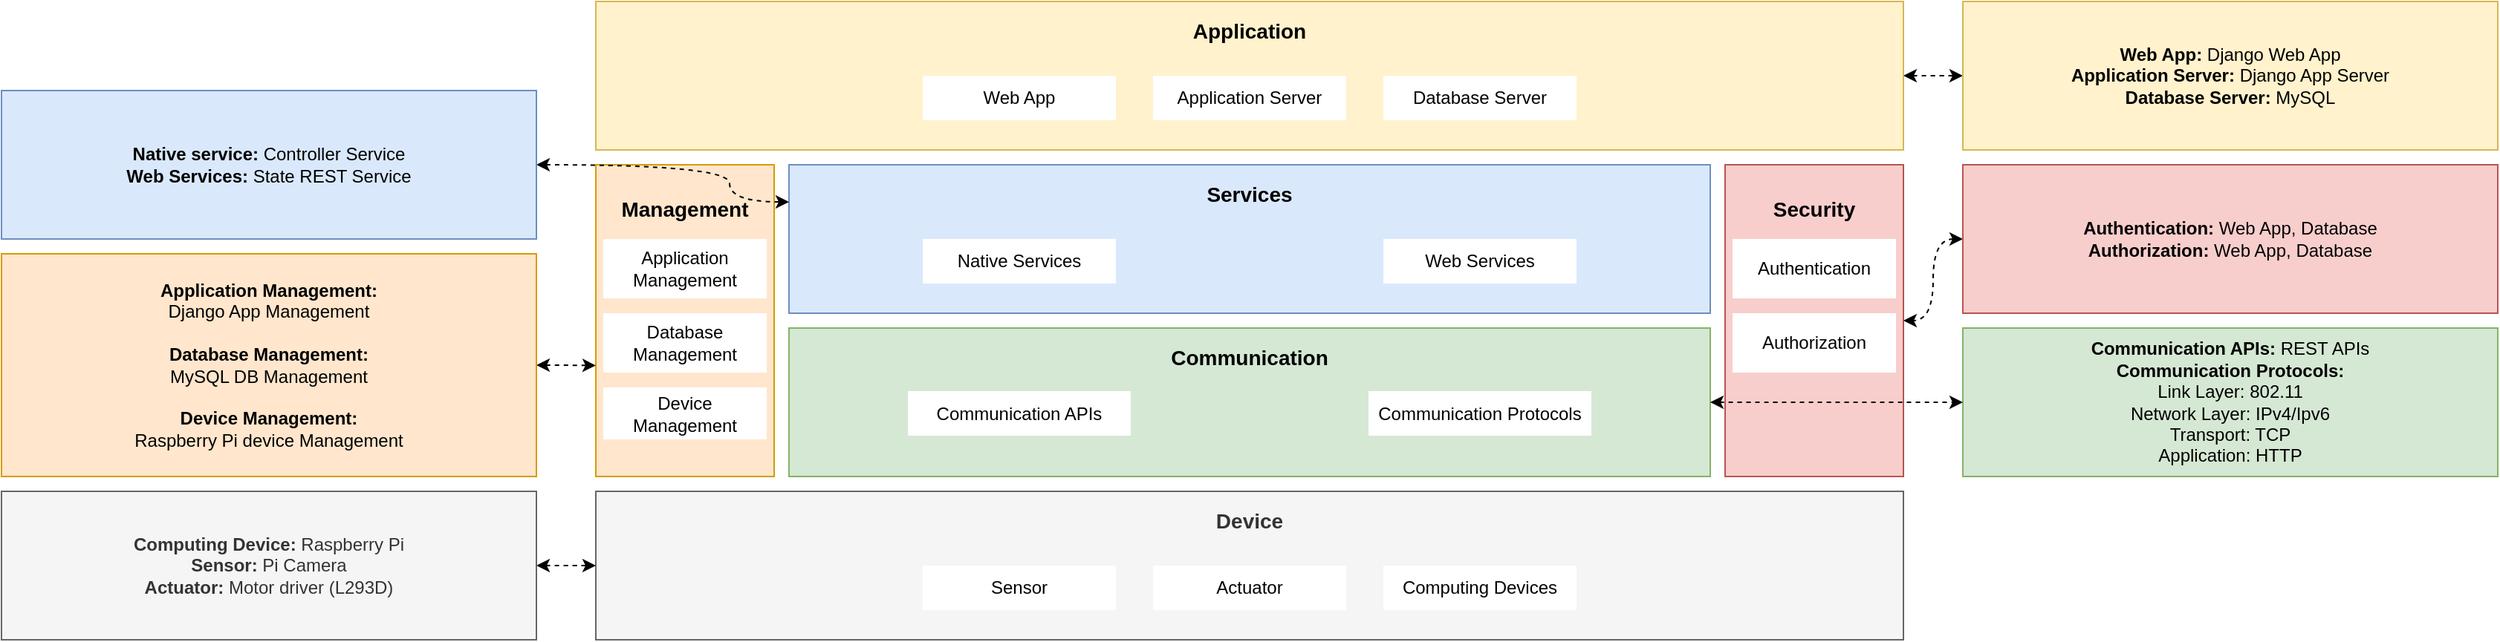 <mxfile version="14.0.5" type="device"><diagram id="dYNXsPNB0cwV_SisQfnJ" name="Page-1"><mxGraphModel dx="3114" dy="1098" grid="1" gridSize="10" guides="1" tooltips="1" connect="1" arrows="1" fold="1" page="1" pageScale="1" pageWidth="1169" pageHeight="827" math="0" shadow="0"><root><mxCell id="0"/><mxCell id="1" parent="0"/><mxCell id="WlDap_q2hX0l5WMHpESc-32" style="edgeStyle=orthogonalEdgeStyle;curved=1;rounded=0;orthogonalLoop=1;jettySize=auto;html=1;exitX=1;exitY=0.5;exitDx=0;exitDy=0;entryX=0;entryY=0.5;entryDx=0;entryDy=0;dashed=1;startArrow=classic;startFill=1;" edge="1" parent="1" source="WlDap_q2hX0l5WMHpESc-1" target="WlDap_q2hX0l5WMHpESc-22"><mxGeometry relative="1" as="geometry"/></mxCell><mxCell id="WlDap_q2hX0l5WMHpESc-1" value="&lt;b style=&quot;font-size: 14px;&quot;&gt;Application&lt;/b&gt;" style="rounded=0;whiteSpace=wrap;html=1;fillColor=#fff2cc;strokeColor=#d6b656;labelPosition=center;verticalLabelPosition=middle;align=center;verticalAlign=middle;spacingTop=0;spacingBottom=60;fontSize=14;" vertex="1" parent="1"><mxGeometry x="200" y="60" width="880" height="100" as="geometry"/></mxCell><mxCell id="WlDap_q2hX0l5WMHpESc-2" value="&lt;b&gt;&lt;font style=&quot;font-size: 14px&quot;&gt;Management&lt;/font&gt;&lt;/b&gt;" style="rounded=0;whiteSpace=wrap;html=1;fillColor=#ffe6cc;strokeColor=#d79b00;spacingBottom=150;" vertex="1" parent="1"><mxGeometry x="200" y="170" width="120" height="210" as="geometry"/></mxCell><mxCell id="WlDap_q2hX0l5WMHpESc-3" value="Services" style="rounded=0;whiteSpace=wrap;html=1;fillColor=#dae8fc;strokeColor=#6c8ebf;fontSize=14;fontStyle=1;spacingBottom=60;" vertex="1" parent="1"><mxGeometry x="330" y="170" width="620" height="100" as="geometry"/></mxCell><mxCell id="WlDap_q2hX0l5WMHpESc-4" value="Communication" style="rounded=0;whiteSpace=wrap;html=1;fillColor=#d5e8d4;strokeColor=#82b366;fontSize=14;fontStyle=1;spacingBottom=60;" vertex="1" parent="1"><mxGeometry x="330" y="280" width="620" height="100" as="geometry"/></mxCell><mxCell id="WlDap_q2hX0l5WMHpESc-5" value="Device" style="rounded=0;whiteSpace=wrap;html=1;fillColor=#f5f5f5;strokeColor=#666666;fontColor=#333333;fontSize=14;fontStyle=1;spacingBottom=60;" vertex="1" parent="1"><mxGeometry x="200" y="390" width="880" height="100" as="geometry"/></mxCell><mxCell id="WlDap_q2hX0l5WMHpESc-6" value="&lt;b&gt;&lt;font style=&quot;font-size: 14px&quot;&gt;Security&lt;/font&gt;&lt;/b&gt;" style="rounded=0;whiteSpace=wrap;html=1;fillColor=#f8cecc;strokeColor=#b85450;spacingBottom=150;" vertex="1" parent="1"><mxGeometry x="960" y="170" width="120" height="210" as="geometry"/></mxCell><mxCell id="WlDap_q2hX0l5WMHpESc-7" value="Web App" style="rounded=0;whiteSpace=wrap;html=1;strokeColor=none;" vertex="1" parent="1"><mxGeometry x="420" y="110" width="130" height="30" as="geometry"/></mxCell><mxCell id="WlDap_q2hX0l5WMHpESc-8" value="Application Server" style="rounded=0;whiteSpace=wrap;html=1;strokeColor=none;" vertex="1" parent="1"><mxGeometry x="575" y="110" width="130" height="30" as="geometry"/></mxCell><mxCell id="WlDap_q2hX0l5WMHpESc-9" value="Database Server" style="rounded=0;whiteSpace=wrap;html=1;strokeColor=none;" vertex="1" parent="1"><mxGeometry x="730" y="110" width="130" height="30" as="geometry"/></mxCell><mxCell id="WlDap_q2hX0l5WMHpESc-10" value="Application&lt;br&gt;Management" style="rounded=0;whiteSpace=wrap;html=1;strokeColor=none;" vertex="1" parent="1"><mxGeometry x="205" y="220" width="110" height="40" as="geometry"/></mxCell><mxCell id="WlDap_q2hX0l5WMHpESc-11" value="Database&lt;br&gt;Management" style="rounded=0;whiteSpace=wrap;html=1;strokeColor=none;" vertex="1" parent="1"><mxGeometry x="205" y="270" width="110" height="40" as="geometry"/></mxCell><mxCell id="WlDap_q2hX0l5WMHpESc-12" value="Device&lt;br&gt;Management" style="rounded=0;whiteSpace=wrap;html=1;strokeColor=none;" vertex="1" parent="1"><mxGeometry x="205" y="320" width="110" height="35" as="geometry"/></mxCell><mxCell id="WlDap_q2hX0l5WMHpESc-13" value="Authentication" style="rounded=0;whiteSpace=wrap;html=1;strokeColor=none;" vertex="1" parent="1"><mxGeometry x="965" y="220" width="110" height="40" as="geometry"/></mxCell><mxCell id="WlDap_q2hX0l5WMHpESc-14" value="Authorization" style="rounded=0;whiteSpace=wrap;html=1;strokeColor=none;" vertex="1" parent="1"><mxGeometry x="965" y="270" width="110" height="40" as="geometry"/></mxCell><mxCell id="WlDap_q2hX0l5WMHpESc-15" value="Native Services" style="rounded=0;whiteSpace=wrap;html=1;strokeColor=none;" vertex="1" parent="1"><mxGeometry x="420" y="220" width="130" height="30" as="geometry"/></mxCell><mxCell id="WlDap_q2hX0l5WMHpESc-16" value="Web Services" style="rounded=0;whiteSpace=wrap;html=1;strokeColor=none;" vertex="1" parent="1"><mxGeometry x="730" y="220" width="130" height="30" as="geometry"/></mxCell><mxCell id="WlDap_q2hX0l5WMHpESc-17" value="Communication APIs" style="rounded=0;whiteSpace=wrap;html=1;strokeColor=none;" vertex="1" parent="1"><mxGeometry x="410" y="322.5" width="150" height="30" as="geometry"/></mxCell><mxCell id="WlDap_q2hX0l5WMHpESc-18" value="Communication Protocols" style="rounded=0;whiteSpace=wrap;html=1;strokeColor=none;" vertex="1" parent="1"><mxGeometry x="720" y="322.5" width="150" height="30" as="geometry"/></mxCell><mxCell id="WlDap_q2hX0l5WMHpESc-19" value="Sensor" style="rounded=0;whiteSpace=wrap;html=1;strokeColor=none;" vertex="1" parent="1"><mxGeometry x="420" y="440" width="130" height="30" as="geometry"/></mxCell><mxCell id="WlDap_q2hX0l5WMHpESc-20" value="Actuator" style="rounded=0;whiteSpace=wrap;html=1;strokeColor=none;" vertex="1" parent="1"><mxGeometry x="575" y="440" width="130" height="30" as="geometry"/></mxCell><mxCell id="WlDap_q2hX0l5WMHpESc-21" value="Computing Devices" style="rounded=0;whiteSpace=wrap;html=1;strokeColor=none;" vertex="1" parent="1"><mxGeometry x="730" y="440" width="130" height="30" as="geometry"/></mxCell><mxCell id="WlDap_q2hX0l5WMHpESc-22" value="&lt;b&gt;Web App:&lt;/b&gt;&amp;nbsp;Django Web App&lt;br&gt;&lt;b&gt;Application Server: &lt;/b&gt;Django App Server&lt;br&gt;&lt;b&gt;Database Server: &lt;/b&gt;MySQL" style="rounded=0;whiteSpace=wrap;html=1;fillColor=#fff2cc;strokeColor=#d6b656;" vertex="1" parent="1"><mxGeometry x="1120" y="60" width="360" height="100" as="geometry"/></mxCell><mxCell id="WlDap_q2hX0l5WMHpESc-33" style="edgeStyle=orthogonalEdgeStyle;curved=1;rounded=0;orthogonalLoop=1;jettySize=auto;html=1;exitX=0;exitY=0.5;exitDx=0;exitDy=0;entryX=1;entryY=0.5;entryDx=0;entryDy=0;dashed=1;startArrow=classic;startFill=1;" edge="1" parent="1" source="WlDap_q2hX0l5WMHpESc-23" target="WlDap_q2hX0l5WMHpESc-6"><mxGeometry relative="1" as="geometry"/></mxCell><mxCell id="WlDap_q2hX0l5WMHpESc-23" value="&lt;b&gt;Authentication: &lt;/b&gt;Web App, Database&lt;br&gt;&lt;b&gt;Authorization: &lt;/b&gt;Web App, Database" style="rounded=0;whiteSpace=wrap;html=1;fillColor=#f8cecc;strokeColor=#b85450;" vertex="1" parent="1"><mxGeometry x="1120" y="170" width="360" height="100" as="geometry"/></mxCell><mxCell id="WlDap_q2hX0l5WMHpESc-24" value="&lt;b&gt;Communication APIs:&lt;/b&gt;&amp;nbsp;REST APIs&lt;br&gt;&lt;b&gt;Communication Protocols:&lt;/b&gt;&lt;br&gt;Link Layer: 802.11&lt;br&gt;Network Layer: IPv4/Ipv6&lt;br&gt;Transport: TCP&lt;br&gt;Application: HTTP" style="rounded=0;whiteSpace=wrap;html=1;fillColor=#d5e8d4;strokeColor=#82b366;" vertex="1" parent="1"><mxGeometry x="1120" y="280" width="360" height="100" as="geometry"/></mxCell><mxCell id="WlDap_q2hX0l5WMHpESc-29" style="edgeStyle=orthogonalEdgeStyle;curved=1;rounded=0;orthogonalLoop=1;jettySize=auto;html=1;exitX=1;exitY=0.5;exitDx=0;exitDy=0;entryX=0;entryY=0.25;entryDx=0;entryDy=0;dashed=1;startArrow=classic;startFill=1;" edge="1" parent="1" source="WlDap_q2hX0l5WMHpESc-25" target="WlDap_q2hX0l5WMHpESc-3"><mxGeometry relative="1" as="geometry"><Array as="points"><mxPoint x="290" y="170"/><mxPoint x="290" y="195"/></Array></mxGeometry></mxCell><mxCell id="WlDap_q2hX0l5WMHpESc-25" value="&lt;b&gt;Native service: &lt;/b&gt;Controller Service&lt;br&gt;&lt;b&gt;Web Services: &lt;/b&gt;State REST Service" style="rounded=0;whiteSpace=wrap;html=1;fillColor=#dae8fc;strokeColor=#6c8ebf;" vertex="1" parent="1"><mxGeometry x="-200" y="120" width="360" height="100" as="geometry"/></mxCell><mxCell id="WlDap_q2hX0l5WMHpESc-30" style="edgeStyle=orthogonalEdgeStyle;curved=1;rounded=0;orthogonalLoop=1;jettySize=auto;html=1;exitX=1;exitY=0.5;exitDx=0;exitDy=0;entryX=0;entryY=0.644;entryDx=0;entryDy=0;entryPerimeter=0;dashed=1;startArrow=classic;startFill=1;" edge="1" parent="1" source="WlDap_q2hX0l5WMHpESc-26" target="WlDap_q2hX0l5WMHpESc-2"><mxGeometry relative="1" as="geometry"/></mxCell><mxCell id="WlDap_q2hX0l5WMHpESc-26" value="&lt;b&gt;Application Management:&lt;/b&gt;&lt;br&gt;Django App Management&lt;br&gt;&lt;br&gt;&lt;b&gt;Database Management:&lt;br&gt;&lt;/b&gt;MySQL DB Management&lt;br&gt;&lt;br&gt;&lt;b&gt;Device Management:&lt;br&gt;&lt;/b&gt;Raspberry Pi device Management" style="rounded=0;whiteSpace=wrap;html=1;fillColor=#ffe6cc;strokeColor=#d79b00;" vertex="1" parent="1"><mxGeometry x="-200" y="230" width="360" height="150" as="geometry"/></mxCell><mxCell id="WlDap_q2hX0l5WMHpESc-31" style="edgeStyle=orthogonalEdgeStyle;curved=1;rounded=0;orthogonalLoop=1;jettySize=auto;html=1;exitX=1;exitY=0.5;exitDx=0;exitDy=0;entryX=0;entryY=0.5;entryDx=0;entryDy=0;dashed=1;startArrow=classic;startFill=1;" edge="1" parent="1" source="WlDap_q2hX0l5WMHpESc-27" target="WlDap_q2hX0l5WMHpESc-5"><mxGeometry relative="1" as="geometry"/></mxCell><mxCell id="WlDap_q2hX0l5WMHpESc-27" value="&lt;b&gt;Computing Device: &lt;/b&gt;Raspberry Pi&lt;br&gt;&lt;b&gt;Sensor: &lt;/b&gt;Pi Camera&lt;br&gt;&lt;b&gt;Actuator: &lt;/b&gt;Motor driver (L293D)" style="rounded=0;whiteSpace=wrap;html=1;fillColor=#f5f5f5;strokeColor=#666666;fontColor=#333333;" vertex="1" parent="1"><mxGeometry x="-200" y="390" width="360" height="100" as="geometry"/></mxCell><mxCell id="WlDap_q2hX0l5WMHpESc-34" style="edgeStyle=orthogonalEdgeStyle;curved=1;rounded=0;orthogonalLoop=1;jettySize=auto;html=1;exitX=1;exitY=0.5;exitDx=0;exitDy=0;entryX=0;entryY=0.5;entryDx=0;entryDy=0;dashed=1;startArrow=classic;startFill=1;" edge="1" parent="1" source="WlDap_q2hX0l5WMHpESc-4" target="WlDap_q2hX0l5WMHpESc-24"><mxGeometry relative="1" as="geometry"/></mxCell></root></mxGraphModel></diagram></mxfile>